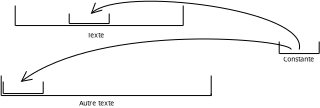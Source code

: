 <?xml version="1.0" encoding="UTF-8"?>
<dia:diagram xmlns:dia="http://www.lysator.liu.se/~alla/dia/">
  <dia:layer name="Arrière-plan" visible="true" active="true">
    <dia:object type="Standard - ZigZagLine" version="1" id="O0">
      <dia:attribute name="obj_pos">
        <dia:point val="22.4,16.4"/>
      </dia:attribute>
      <dia:attribute name="obj_bb">
        <dia:rectangle val="22.39,16.39;24.41,16.41"/>
      </dia:attribute>
      <dia:attribute name="orth_points">
        <dia:point val="22.4,16.4"/>
        <dia:point val="22.45,16.4"/>
        <dia:point val="24.35,16.4"/>
        <dia:point val="24.4,16.4"/>
      </dia:attribute>
      <dia:attribute name="orth_orient">
        <dia:enum val="0"/>
        <dia:enum val="1"/>
        <dia:enum val="0"/>
      </dia:attribute>
      <dia:attribute name="autorouting">
        <dia:boolean val="true"/>
      </dia:attribute>
      <dia:attribute name="line_width">
        <dia:real val="0.02"/>
      </dia:attribute>
    </dia:object>
    <dia:object type="Standard - Line" version="0" id="O1">
      <dia:attribute name="obj_pos">
        <dia:point val="22.4,16.4"/>
      </dia:attribute>
      <dia:attribute name="obj_bb">
        <dia:rectangle val="22.39,15.79;22.41,16.41"/>
      </dia:attribute>
      <dia:attribute name="conn_endpoints">
        <dia:point val="22.4,16.4"/>
        <dia:point val="22.4,15.8"/>
      </dia:attribute>
      <dia:attribute name="numcp">
        <dia:int val="1"/>
      </dia:attribute>
      <dia:attribute name="line_width">
        <dia:real val="0.02"/>
      </dia:attribute>
    </dia:object>
    <dia:object type="Standard - Line" version="0" id="O2">
      <dia:attribute name="obj_pos">
        <dia:point val="24.4,16.4"/>
      </dia:attribute>
      <dia:attribute name="obj_bb">
        <dia:rectangle val="24.39,15.79;24.41,16.41"/>
      </dia:attribute>
      <dia:attribute name="conn_endpoints">
        <dia:point val="24.4,16.4"/>
        <dia:point val="24.4,15.8"/>
      </dia:attribute>
      <dia:attribute name="numcp">
        <dia:int val="1"/>
      </dia:attribute>
      <dia:attribute name="line_width">
        <dia:real val="0.02"/>
      </dia:attribute>
    </dia:object>
    <dia:object type="Standard - ZigZagLine" version="1" id="O3">
      <dia:attribute name="obj_pos">
        <dia:point val="9.2,15"/>
      </dia:attribute>
      <dia:attribute name="obj_bb">
        <dia:rectangle val="9.19,14.99;17.61,15.01"/>
      </dia:attribute>
      <dia:attribute name="orth_points">
        <dia:point val="9.2,15"/>
        <dia:point val="9.21,15"/>
        <dia:point val="17.59,15"/>
        <dia:point val="17.6,15"/>
      </dia:attribute>
      <dia:attribute name="orth_orient">
        <dia:enum val="0"/>
        <dia:enum val="1"/>
        <dia:enum val="0"/>
      </dia:attribute>
      <dia:attribute name="autorouting">
        <dia:boolean val="true"/>
      </dia:attribute>
      <dia:attribute name="line_width">
        <dia:real val="0.02"/>
      </dia:attribute>
    </dia:object>
    <dia:object type="Standard - Line" version="0" id="O4">
      <dia:attribute name="obj_pos">
        <dia:point val="9.2,15"/>
      </dia:attribute>
      <dia:attribute name="obj_bb">
        <dia:rectangle val="9.19,13.99;9.21,15.01"/>
      </dia:attribute>
      <dia:attribute name="conn_endpoints">
        <dia:point val="9.2,15"/>
        <dia:point val="9.2,14"/>
      </dia:attribute>
      <dia:attribute name="numcp">
        <dia:int val="1"/>
      </dia:attribute>
      <dia:attribute name="line_width">
        <dia:real val="0.02"/>
      </dia:attribute>
    </dia:object>
    <dia:object type="Standard - Line" version="0" id="O5">
      <dia:attribute name="obj_pos">
        <dia:point val="17.6,15"/>
      </dia:attribute>
      <dia:attribute name="obj_bb">
        <dia:rectangle val="17.59,13.99;17.61,15.01"/>
      </dia:attribute>
      <dia:attribute name="conn_endpoints">
        <dia:point val="17.6,15"/>
        <dia:point val="17.6,14"/>
      </dia:attribute>
      <dia:attribute name="numcp">
        <dia:int val="1"/>
      </dia:attribute>
      <dia:attribute name="line_width">
        <dia:real val="0.02"/>
      </dia:attribute>
    </dia:object>
    <dia:object type="Standard - ZigZagLine" version="1" id="O6">
      <dia:attribute name="obj_pos">
        <dia:point val="11.9,14.9"/>
      </dia:attribute>
      <dia:attribute name="obj_bb">
        <dia:rectangle val="11.89,14.89;13.91,14.91"/>
      </dia:attribute>
      <dia:attribute name="orth_points">
        <dia:point val="11.9,14.9"/>
        <dia:point val="11.95,14.9"/>
        <dia:point val="13.85,14.9"/>
        <dia:point val="13.9,14.9"/>
      </dia:attribute>
      <dia:attribute name="orth_orient">
        <dia:enum val="0"/>
        <dia:enum val="1"/>
        <dia:enum val="0"/>
      </dia:attribute>
      <dia:attribute name="autorouting">
        <dia:boolean val="true"/>
      </dia:attribute>
      <dia:attribute name="line_width">
        <dia:real val="0.02"/>
      </dia:attribute>
    </dia:object>
    <dia:object type="Standard - Line" version="0" id="O7">
      <dia:attribute name="obj_pos">
        <dia:point val="11.9,14.9"/>
      </dia:attribute>
      <dia:attribute name="obj_bb">
        <dia:rectangle val="11.89,14.39;11.91,14.91"/>
      </dia:attribute>
      <dia:attribute name="conn_endpoints">
        <dia:point val="11.9,14.9"/>
        <dia:point val="11.9,14.4"/>
      </dia:attribute>
      <dia:attribute name="numcp">
        <dia:int val="1"/>
      </dia:attribute>
      <dia:attribute name="line_width">
        <dia:real val="0.02"/>
      </dia:attribute>
    </dia:object>
    <dia:object type="Standard - Line" version="0" id="O8">
      <dia:attribute name="obj_pos">
        <dia:point val="13.9,14.9"/>
      </dia:attribute>
      <dia:attribute name="obj_bb">
        <dia:rectangle val="13.89,14.39;13.91,14.91"/>
      </dia:attribute>
      <dia:attribute name="conn_endpoints">
        <dia:point val="13.9,14.9"/>
        <dia:point val="13.9,14.4"/>
      </dia:attribute>
      <dia:attribute name="numcp">
        <dia:int val="1"/>
      </dia:attribute>
      <dia:attribute name="line_width">
        <dia:real val="0.02"/>
      </dia:attribute>
    </dia:object>
    <dia:object type="Standard - BezierLine" version="0" id="O9">
      <dia:attribute name="obj_pos">
        <dia:point val="23.4,16.2"/>
      </dia:attribute>
      <dia:attribute name="obj_bb">
        <dia:rectangle val="13,13.773;23.429,16.212"/>
      </dia:attribute>
      <dia:attribute name="bez_points">
        <dia:point val="23.4,16.2"/>
        <dia:point val="23.9,14.2"/>
        <dia:point val="14.5,13"/>
        <dia:point val="13,14.4"/>
      </dia:attribute>
      <dia:attribute name="corner_types">
        <dia:enum val="0"/>
        <dia:enum val="0"/>
      </dia:attribute>
      <dia:attribute name="line_width">
        <dia:real val="0.02"/>
      </dia:attribute>
      <dia:attribute name="end_arrow">
        <dia:enum val="1"/>
      </dia:attribute>
      <dia:attribute name="end_arrow_length">
        <dia:real val="0.5"/>
      </dia:attribute>
      <dia:attribute name="end_arrow_width">
        <dia:real val="0.5"/>
      </dia:attribute>
    </dia:object>
    <dia:object type="Standard - Text" version="1" id="O10">
      <dia:attribute name="obj_pos">
        <dia:point val="22.6,16.8"/>
      </dia:attribute>
      <dia:attribute name="obj_bb">
        <dia:rectangle val="22.6,16.497;24.14,16.875"/>
      </dia:attribute>
      <dia:attribute name="text">
        <dia:composite type="text">
          <dia:attribute name="string">
            <dia:string>#Constante#</dia:string>
          </dia:attribute>
          <dia:attribute name="font">
            <dia:font family="sans" style="0" name="Helvetica"/>
          </dia:attribute>
          <dia:attribute name="height">
            <dia:real val="0.423"/>
          </dia:attribute>
          <dia:attribute name="pos">
            <dia:point val="22.6,16.8"/>
          </dia:attribute>
          <dia:attribute name="color">
            <dia:color val="#000000"/>
          </dia:attribute>
          <dia:attribute name="alignment">
            <dia:enum val="0"/>
          </dia:attribute>
        </dia:composite>
      </dia:attribute>
      <dia:attribute name="valign">
        <dia:enum val="3"/>
      </dia:attribute>
    </dia:object>
    <dia:object type="Standard - Text" version="1" id="O11">
      <dia:attribute name="obj_pos">
        <dia:point val="12.8,15.6"/>
      </dia:attribute>
      <dia:attribute name="obj_bb">
        <dia:rectangle val="12.8,15.297;13.648,15.675"/>
      </dia:attribute>
      <dia:attribute name="text">
        <dia:composite type="text">
          <dia:attribute name="string">
            <dia:string>#Texte#</dia:string>
          </dia:attribute>
          <dia:attribute name="font">
            <dia:font family="sans" style="0" name="Helvetica"/>
          </dia:attribute>
          <dia:attribute name="height">
            <dia:real val="0.423"/>
          </dia:attribute>
          <dia:attribute name="pos">
            <dia:point val="12.8,15.6"/>
          </dia:attribute>
          <dia:attribute name="color">
            <dia:color val="#000000"/>
          </dia:attribute>
          <dia:attribute name="alignment">
            <dia:enum val="0"/>
          </dia:attribute>
        </dia:composite>
      </dia:attribute>
      <dia:attribute name="valign">
        <dia:enum val="3"/>
      </dia:attribute>
    </dia:object>
    <dia:object type="Standard - ZigZagLine" version="1" id="O12">
      <dia:attribute name="obj_pos">
        <dia:point val="8.5,18.5"/>
      </dia:attribute>
      <dia:attribute name="obj_bb">
        <dia:rectangle val="8.49,18.386;19.01,18.51"/>
      </dia:attribute>
      <dia:attribute name="orth_points">
        <dia:point val="8.5,18.5"/>
        <dia:point val="19,18.5"/>
        <dia:point val="19,18.4"/>
        <dia:point val="19,18.4"/>
      </dia:attribute>
      <dia:attribute name="orth_orient">
        <dia:enum val="0"/>
        <dia:enum val="1"/>
        <dia:enum val="0"/>
      </dia:attribute>
      <dia:attribute name="autorouting">
        <dia:boolean val="false"/>
      </dia:attribute>
      <dia:attribute name="line_width">
        <dia:real val="0.02"/>
      </dia:attribute>
    </dia:object>
    <dia:object type="Standard - Line" version="0" id="O13">
      <dia:attribute name="obj_pos">
        <dia:point val="8.5,18.5"/>
      </dia:attribute>
      <dia:attribute name="obj_bb">
        <dia:rectangle val="8.49,17.49;8.51,18.51"/>
      </dia:attribute>
      <dia:attribute name="conn_endpoints">
        <dia:point val="8.5,18.5"/>
        <dia:point val="8.5,17.5"/>
      </dia:attribute>
      <dia:attribute name="numcp">
        <dia:int val="1"/>
      </dia:attribute>
      <dia:attribute name="line_width">
        <dia:real val="0.02"/>
      </dia:attribute>
    </dia:object>
    <dia:object type="Standard - Line" version="0" id="O14">
      <dia:attribute name="obj_pos">
        <dia:point val="19,18.5"/>
      </dia:attribute>
      <dia:attribute name="obj_bb">
        <dia:rectangle val="18.99,17.49;19.01,18.51"/>
      </dia:attribute>
      <dia:attribute name="conn_endpoints">
        <dia:point val="19,18.5"/>
        <dia:point val="19,17.5"/>
      </dia:attribute>
      <dia:attribute name="numcp">
        <dia:int val="1"/>
      </dia:attribute>
      <dia:attribute name="line_width">
        <dia:real val="0.02"/>
      </dia:attribute>
    </dia:object>
    <dia:object type="Standard - ZigZagLine" version="1" id="O15">
      <dia:attribute name="obj_pos">
        <dia:point val="8.6,18.4"/>
      </dia:attribute>
      <dia:attribute name="obj_bb">
        <dia:rectangle val="8.59,18.39;10.61,18.41"/>
      </dia:attribute>
      <dia:attribute name="orth_points">
        <dia:point val="8.6,18.4"/>
        <dia:point val="8.65,18.4"/>
        <dia:point val="10.55,18.4"/>
        <dia:point val="10.6,18.4"/>
      </dia:attribute>
      <dia:attribute name="orth_orient">
        <dia:enum val="0"/>
        <dia:enum val="1"/>
        <dia:enum val="0"/>
      </dia:attribute>
      <dia:attribute name="autorouting">
        <dia:boolean val="true"/>
      </dia:attribute>
      <dia:attribute name="line_width">
        <dia:real val="0.02"/>
      </dia:attribute>
    </dia:object>
    <dia:object type="Standard - Line" version="0" id="O16">
      <dia:attribute name="obj_pos">
        <dia:point val="8.6,18.4"/>
      </dia:attribute>
      <dia:attribute name="obj_bb">
        <dia:rectangle val="8.59,17.79;8.61,18.41"/>
      </dia:attribute>
      <dia:attribute name="conn_endpoints">
        <dia:point val="8.6,18.4"/>
        <dia:point val="8.6,17.8"/>
      </dia:attribute>
      <dia:attribute name="numcp">
        <dia:int val="1"/>
      </dia:attribute>
      <dia:attribute name="line_width">
        <dia:real val="0.02"/>
      </dia:attribute>
    </dia:object>
    <dia:object type="Standard - Line" version="0" id="O17">
      <dia:attribute name="obj_pos">
        <dia:point val="10.6,18.4"/>
      </dia:attribute>
      <dia:attribute name="obj_bb">
        <dia:rectangle val="10.59,17.79;10.61,18.41"/>
      </dia:attribute>
      <dia:attribute name="conn_endpoints">
        <dia:point val="10.6,18.4"/>
        <dia:point val="10.6,17.8"/>
      </dia:attribute>
      <dia:attribute name="numcp">
        <dia:int val="1"/>
      </dia:attribute>
      <dia:attribute name="line_width">
        <dia:real val="0.02"/>
      </dia:attribute>
    </dia:object>
    <dia:object type="Standard - Text" version="1" id="O18">
      <dia:attribute name="obj_pos">
        <dia:point val="12.4,19"/>
      </dia:attribute>
      <dia:attribute name="obj_bb">
        <dia:rectangle val="12.4,18.698;14.037,19.075"/>
      </dia:attribute>
      <dia:attribute name="text">
        <dia:composite type="text">
          <dia:attribute name="string">
            <dia:string>#Autre texte#</dia:string>
          </dia:attribute>
          <dia:attribute name="font">
            <dia:font family="sans" style="0" name="Helvetica"/>
          </dia:attribute>
          <dia:attribute name="height">
            <dia:real val="0.423"/>
          </dia:attribute>
          <dia:attribute name="pos">
            <dia:point val="12.4,19"/>
          </dia:attribute>
          <dia:attribute name="color">
            <dia:color val="#000000"/>
          </dia:attribute>
          <dia:attribute name="alignment">
            <dia:enum val="0"/>
          </dia:attribute>
        </dia:composite>
      </dia:attribute>
      <dia:attribute name="valign">
        <dia:enum val="3"/>
      </dia:attribute>
    </dia:object>
    <dia:object type="Standard - BezierLine" version="0" id="O19">
      <dia:attribute name="obj_pos">
        <dia:point val="23,16.2"/>
      </dia:attribute>
      <dia:attribute name="obj_bb">
        <dia:rectangle val="9.5,15.661;23.01,17.8"/>
      </dia:attribute>
      <dia:attribute name="bez_points">
        <dia:point val="23,16.2"/>
        <dia:point val="23,15.7"/>
        <dia:point val="13.5,14.8"/>
        <dia:point val="9.5,17.8"/>
      </dia:attribute>
      <dia:attribute name="corner_types">
        <dia:enum val="0"/>
        <dia:enum val="0"/>
      </dia:attribute>
      <dia:attribute name="line_width">
        <dia:real val="0.02"/>
      </dia:attribute>
      <dia:attribute name="end_arrow">
        <dia:enum val="1"/>
      </dia:attribute>
      <dia:attribute name="end_arrow_length">
        <dia:real val="0.5"/>
      </dia:attribute>
      <dia:attribute name="end_arrow_width">
        <dia:real val="0.5"/>
      </dia:attribute>
    </dia:object>
  </dia:layer>
</dia:diagram>
